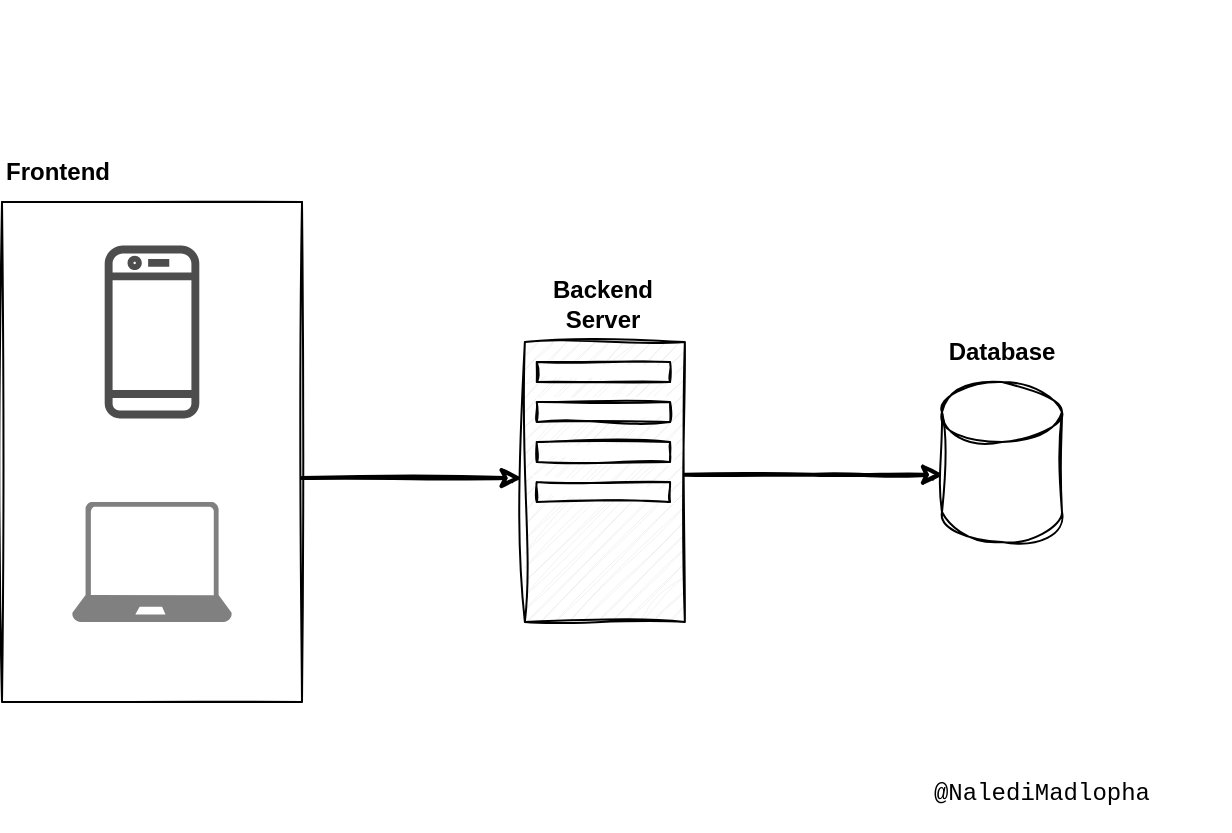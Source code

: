 <mxfile version="20.8.20" type="github">
  <diagram name="Page-1" id="ol_9qDqIIiiKlIj2JP1y">
    <mxGraphModel dx="2074" dy="1082" grid="1" gridSize="10" guides="1" tooltips="1" connect="1" arrows="1" fold="1" page="1" pageScale="1" pageWidth="850" pageHeight="1100" math="0" shadow="0">
      <root>
        <mxCell id="0" />
        <mxCell id="1" parent="0" />
        <mxCell id="hziW49wvyorwkzN3ixbF-53" value="" style="group" parent="1" vertex="1" connectable="0">
          <mxGeometry x="160" y="300" width="150" height="400" as="geometry" />
        </mxCell>
        <mxCell id="CF4Pdh7vi8KqOtZDx2sB-2" value="" style="group" parent="hziW49wvyorwkzN3ixbF-53" vertex="1" connectable="0">
          <mxGeometry y="71" width="150" height="280" as="geometry" />
        </mxCell>
        <mxCell id="hziW49wvyorwkzN3ixbF-26" value="&lt;b&gt;Frontend&lt;/b&gt;" style="text;html=1;strokeColor=none;fillColor=none;align=left;verticalAlign=middle;whiteSpace=wrap;rounded=0;" parent="CF4Pdh7vi8KqOtZDx2sB-2" vertex="1">
          <mxGeometry width="115.72" height="30" as="geometry" />
        </mxCell>
        <mxCell id="hziW49wvyorwkzN3ixbF-18" value="" style="swimlane;startSize=0;sketch=1;fillStyle=auto;html=1;" parent="CF4Pdh7vi8KqOtZDx2sB-2" vertex="1">
          <mxGeometry y="30" width="150" height="250" as="geometry" />
        </mxCell>
        <mxCell id="hziW49wvyorwkzN3ixbF-19" value="" style="outlineConnect=0;fontColor=#232F3E;gradientColor=none;fillColor=#4D4D4D;strokeColor=none;dashed=0;verticalLabelPosition=bottom;verticalAlign=top;align=center;html=1;fontSize=12;fontStyle=0;aspect=fixed;pointerEvents=1;shape=mxgraph.aws4.mobile_client;fillStyle=auto;shadow=0;" parent="hziW49wvyorwkzN3ixbF-18" vertex="1">
          <mxGeometry x="51.346" y="20" width="47.31" height="90" as="geometry" />
        </mxCell>
        <mxCell id="hziW49wvyorwkzN3ixbF-22" value="" style="verticalLabelPosition=bottom;html=1;verticalAlign=top;align=center;strokeColor=none;fillColor=#808080;shape=mxgraph.azure.laptop;pointerEvents=1;shadow=0;sketch=0;fillStyle=auto;" parent="hziW49wvyorwkzN3ixbF-18" vertex="1">
          <mxGeometry x="35" y="150" width="80" height="60" as="geometry" />
        </mxCell>
        <mxCell id="hziW49wvyorwkzN3ixbF-60" value="&lt;div style=&quot;font-size: 12px;&quot;&gt;&lt;blockquote style=&quot;font-size: 12px;&quot;&gt;&lt;font style=&quot;font-size: 12px;&quot; face=&quot;Courier New&quot;&gt;@NalediMadlopha&lt;/font&gt;&lt;/blockquote&gt;&lt;/div&gt;" style="text;html=1;strokeColor=none;fillColor=none;align=center;verticalAlign=middle;whiteSpace=wrap;rounded=0;fontSize=12;fontFamily=Helvetica;fontColor=default;sketch=1;curveFitting=1;jiggle=2;fillOpacity=100;" parent="1" vertex="1">
          <mxGeometry x="620" y="681" width="120" height="30" as="geometry" />
        </mxCell>
        <mxCell id="CF4Pdh7vi8KqOtZDx2sB-1" value="" style="group" parent="1" vertex="1" connectable="0">
          <mxGeometry x="310" y="431" width="380" height="170" as="geometry" />
        </mxCell>
        <mxCell id="hziW49wvyorwkzN3ixbF-15" style="edgeStyle=orthogonalEdgeStyle;rounded=0;orthogonalLoop=1;jettySize=auto;html=1;exitX=0.5;exitY=1;exitDx=0;exitDy=0;" parent="CF4Pdh7vi8KqOtZDx2sB-1" edge="1">
          <mxGeometry relative="1" as="geometry">
            <mxPoint x="202.5" y="100" as="sourcePoint" />
            <mxPoint x="202.5" y="100" as="targetPoint" />
          </mxGeometry>
        </mxCell>
        <mxCell id="hziW49wvyorwkzN3ixbF-35" style="edgeStyle=orthogonalEdgeStyle;shape=flexArrow;rounded=0;orthogonalLoop=1;jettySize=auto;html=1;exitX=0.5;exitY=1;exitDx=0;exitDy=0;fontFamily=Helvetica;fontSize=12;fontColor=default;" parent="CF4Pdh7vi8KqOtZDx2sB-1" edge="1">
          <mxGeometry relative="1" as="geometry">
            <mxPoint x="202.5" y="100" as="sourcePoint" />
            <mxPoint x="202.5" y="100" as="targetPoint" />
          </mxGeometry>
        </mxCell>
        <mxCell id="hziW49wvyorwkzN3ixbF-44" value="" style="group" parent="CF4Pdh7vi8KqOtZDx2sB-1" vertex="1" connectable="0">
          <mxGeometry x="160" width="81.43" height="170" as="geometry" />
        </mxCell>
        <mxCell id="hziW49wvyorwkzN3ixbF-48" value="" style="group" parent="hziW49wvyorwkzN3ixbF-44" vertex="1" connectable="0">
          <mxGeometry x="-50" y="10" width="81.43" height="170" as="geometry" />
        </mxCell>
        <mxCell id="hziW49wvyorwkzN3ixbF-36" value="" style="verticalLabelPosition=bottom;verticalAlign=top;html=1;shape=mxgraph.basic.patternFillRect;fillStyle=diag;step=5;fillStrokeWidth=0.2;fillStrokeColor=#dddddd;sketch=1;jiggle=2;curveFitting=1;strokeColor=default;fontFamily=Helvetica;fontSize=12;fontColor=default;fillColor=default;" parent="hziW49wvyorwkzN3ixbF-48" vertex="1">
          <mxGeometry x="1.43" y="30" width="80" height="140" as="geometry" />
        </mxCell>
        <mxCell id="hziW49wvyorwkzN3ixbF-43" value="&lt;div&gt;Backend Server&lt;/div&gt;" style="text;html=1;strokeColor=none;fillColor=none;align=center;verticalAlign=middle;whiteSpace=wrap;rounded=0;fontStyle=1" parent="hziW49wvyorwkzN3ixbF-48" vertex="1">
          <mxGeometry y="-4" width="81.429" height="30" as="geometry" />
        </mxCell>
        <mxCell id="hziW49wvyorwkzN3ixbF-40" value="" style="rounded=0;whiteSpace=wrap;html=1;sketch=1;jiggle=2;fillStyle=auto;curveFitting=1;strokeColor=default;fontFamily=Helvetica;fontSize=12;fontColor=default;fillColor=default;" parent="hziW49wvyorwkzN3ixbF-48" vertex="1">
          <mxGeometry x="7.377" y="100" width="66.667" height="10" as="geometry" />
        </mxCell>
        <mxCell id="hziW49wvyorwkzN3ixbF-39" value="" style="rounded=0;whiteSpace=wrap;html=1;sketch=1;jiggle=2;fillStyle=auto;curveFitting=1;strokeColor=default;fontFamily=Helvetica;fontSize=12;fontColor=default;fillColor=default;" parent="hziW49wvyorwkzN3ixbF-48" vertex="1">
          <mxGeometry x="7.377" y="80" width="66.667" height="10" as="geometry" />
        </mxCell>
        <mxCell id="hziW49wvyorwkzN3ixbF-38" value="" style="rounded=0;whiteSpace=wrap;html=1;sketch=1;jiggle=2;fillStyle=auto;curveFitting=1;strokeColor=default;fontFamily=Helvetica;fontSize=12;fontColor=default;fillColor=default;" parent="hziW49wvyorwkzN3ixbF-48" vertex="1">
          <mxGeometry x="7.377" y="60" width="66.667" height="10" as="geometry" />
        </mxCell>
        <mxCell id="hziW49wvyorwkzN3ixbF-37" value="" style="rounded=0;whiteSpace=wrap;html=1;sketch=1;jiggle=2;fillStyle=auto;curveFitting=1;strokeColor=default;fontFamily=Helvetica;fontSize=12;fontColor=default;fillColor=default;" parent="hziW49wvyorwkzN3ixbF-48" vertex="1">
          <mxGeometry x="7.377" y="40" width="66.667" height="10" as="geometry" />
        </mxCell>
        <mxCell id="hziW49wvyorwkzN3ixbF-56" value="" style="group" parent="CF4Pdh7vi8KqOtZDx2sB-1" vertex="1" connectable="0">
          <mxGeometry x="320" y="30" width="60" height="110" as="geometry" />
        </mxCell>
        <mxCell id="hziW49wvyorwkzN3ixbF-1" value="" style="shape=cylinder3;whiteSpace=wrap;html=1;boundedLbl=1;backgroundOutline=1;size=15;fillStyle=auto;sketch=1;curveFitting=1;jiggle=2;" parent="hziW49wvyorwkzN3ixbF-56" vertex="1">
          <mxGeometry y="30" width="60" height="80" as="geometry" />
        </mxCell>
        <mxCell id="hziW49wvyorwkzN3ixbF-54" value="&lt;div&gt;Database&lt;/div&gt;" style="text;html=1;strokeColor=none;fillColor=none;align=center;verticalAlign=middle;whiteSpace=wrap;rounded=0;fontSize=12;fontFamily=Helvetica;fontColor=default;fontStyle=1" parent="hziW49wvyorwkzN3ixbF-56" vertex="1">
          <mxGeometry width="60" height="30" as="geometry" />
        </mxCell>
        <mxCell id="hziW49wvyorwkzN3ixbF-59" style="edgeStyle=orthogonalEdgeStyle;rounded=0;sketch=1;orthogonalLoop=1;jettySize=auto;html=1;entryX=-0.018;entryY=0.536;entryDx=0;entryDy=0;entryPerimeter=0;strokeWidth=2;fontFamily=Helvetica;fontSize=12;fontColor=default;" parent="CF4Pdh7vi8KqOtZDx2sB-1" edge="1">
          <mxGeometry relative="1" as="geometry">
            <mxPoint y="108.04" as="sourcePoint" />
            <mxPoint x="109.99" y="108.04" as="targetPoint" />
          </mxGeometry>
        </mxCell>
        <mxCell id="hziW49wvyorwkzN3ixbF-61" style="edgeStyle=orthogonalEdgeStyle;rounded=0;sketch=1;orthogonalLoop=1;jettySize=auto;html=1;entryX=0.011;entryY=0.58;entryDx=0;entryDy=0;entryPerimeter=0;strokeWidth=2;fontFamily=Courier New;fontSize=12;fontColor=default;" parent="CF4Pdh7vi8KqOtZDx2sB-1" source="hziW49wvyorwkzN3ixbF-36" target="hziW49wvyorwkzN3ixbF-1" edge="1">
          <mxGeometry relative="1" as="geometry">
            <Array as="points">
              <mxPoint x="256" y="106" />
            </Array>
          </mxGeometry>
        </mxCell>
      </root>
    </mxGraphModel>
  </diagram>
</mxfile>
